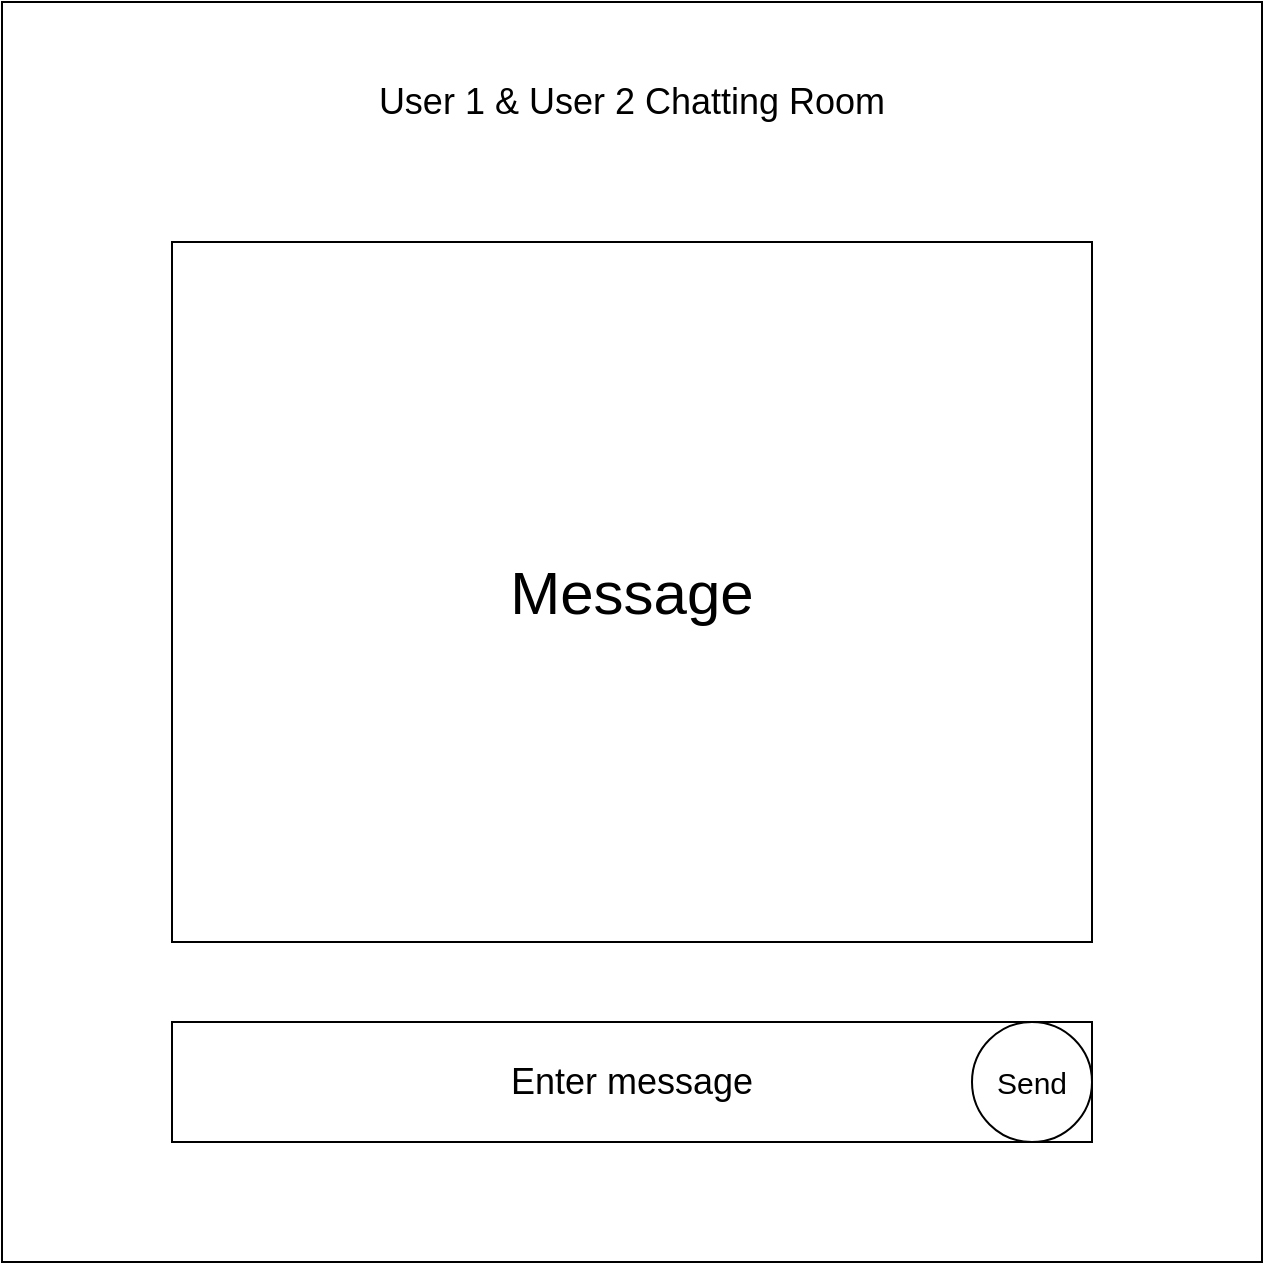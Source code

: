 <mxfile version="14.5.7" type="device"><diagram id="Jq_8h7X8I088z4A-MhqP" name="Page-1"><mxGraphModel dx="1422" dy="794" grid="1" gridSize="10" guides="1" tooltips="1" connect="1" arrows="1" fold="1" page="1" pageScale="1" pageWidth="850" pageHeight="1100" math="0" shadow="0"><root><mxCell id="0"/><mxCell id="1" parent="0"/><mxCell id="kMLkbqHkr-TEYtBUWx_F-1" value="" style="rounded=0;whiteSpace=wrap;html=1;" parent="1" vertex="1"><mxGeometry x="100" y="70" width="630" height="630" as="geometry"/></mxCell><mxCell id="kMLkbqHkr-TEYtBUWx_F-2" value="&lt;font style=&quot;font-size: 18px&quot;&gt;User 1 &amp;amp; User 2 Chatting Room&lt;/font&gt;" style="text;html=1;strokeColor=none;fillColor=none;align=center;verticalAlign=middle;whiteSpace=wrap;rounded=0;" parent="1" vertex="1"><mxGeometry x="175" y="80" width="480" height="80" as="geometry"/></mxCell><mxCell id="kMLkbqHkr-TEYtBUWx_F-3" value="&lt;font style=&quot;font-size: 30px&quot;&gt;Message&lt;/font&gt;" style="rounded=0;whiteSpace=wrap;html=1;" parent="1" vertex="1"><mxGeometry x="185" y="190" width="460" height="350" as="geometry"/></mxCell><mxCell id="kMLkbqHkr-TEYtBUWx_F-4" value="&lt;font style=&quot;font-size: 18px&quot;&gt;Enter message&lt;/font&gt;" style="rounded=0;whiteSpace=wrap;html=1;" parent="1" vertex="1"><mxGeometry x="185" y="580" width="460" height="60" as="geometry"/></mxCell><mxCell id="kMLkbqHkr-TEYtBUWx_F-5" value="&lt;font style=&quot;font-size: 15px&quot;&gt;Send&lt;/font&gt;" style="ellipse;whiteSpace=wrap;html=1;aspect=fixed;" parent="1" vertex="1"><mxGeometry x="585" y="580" width="60" height="60" as="geometry"/></mxCell></root></mxGraphModel></diagram></mxfile>
